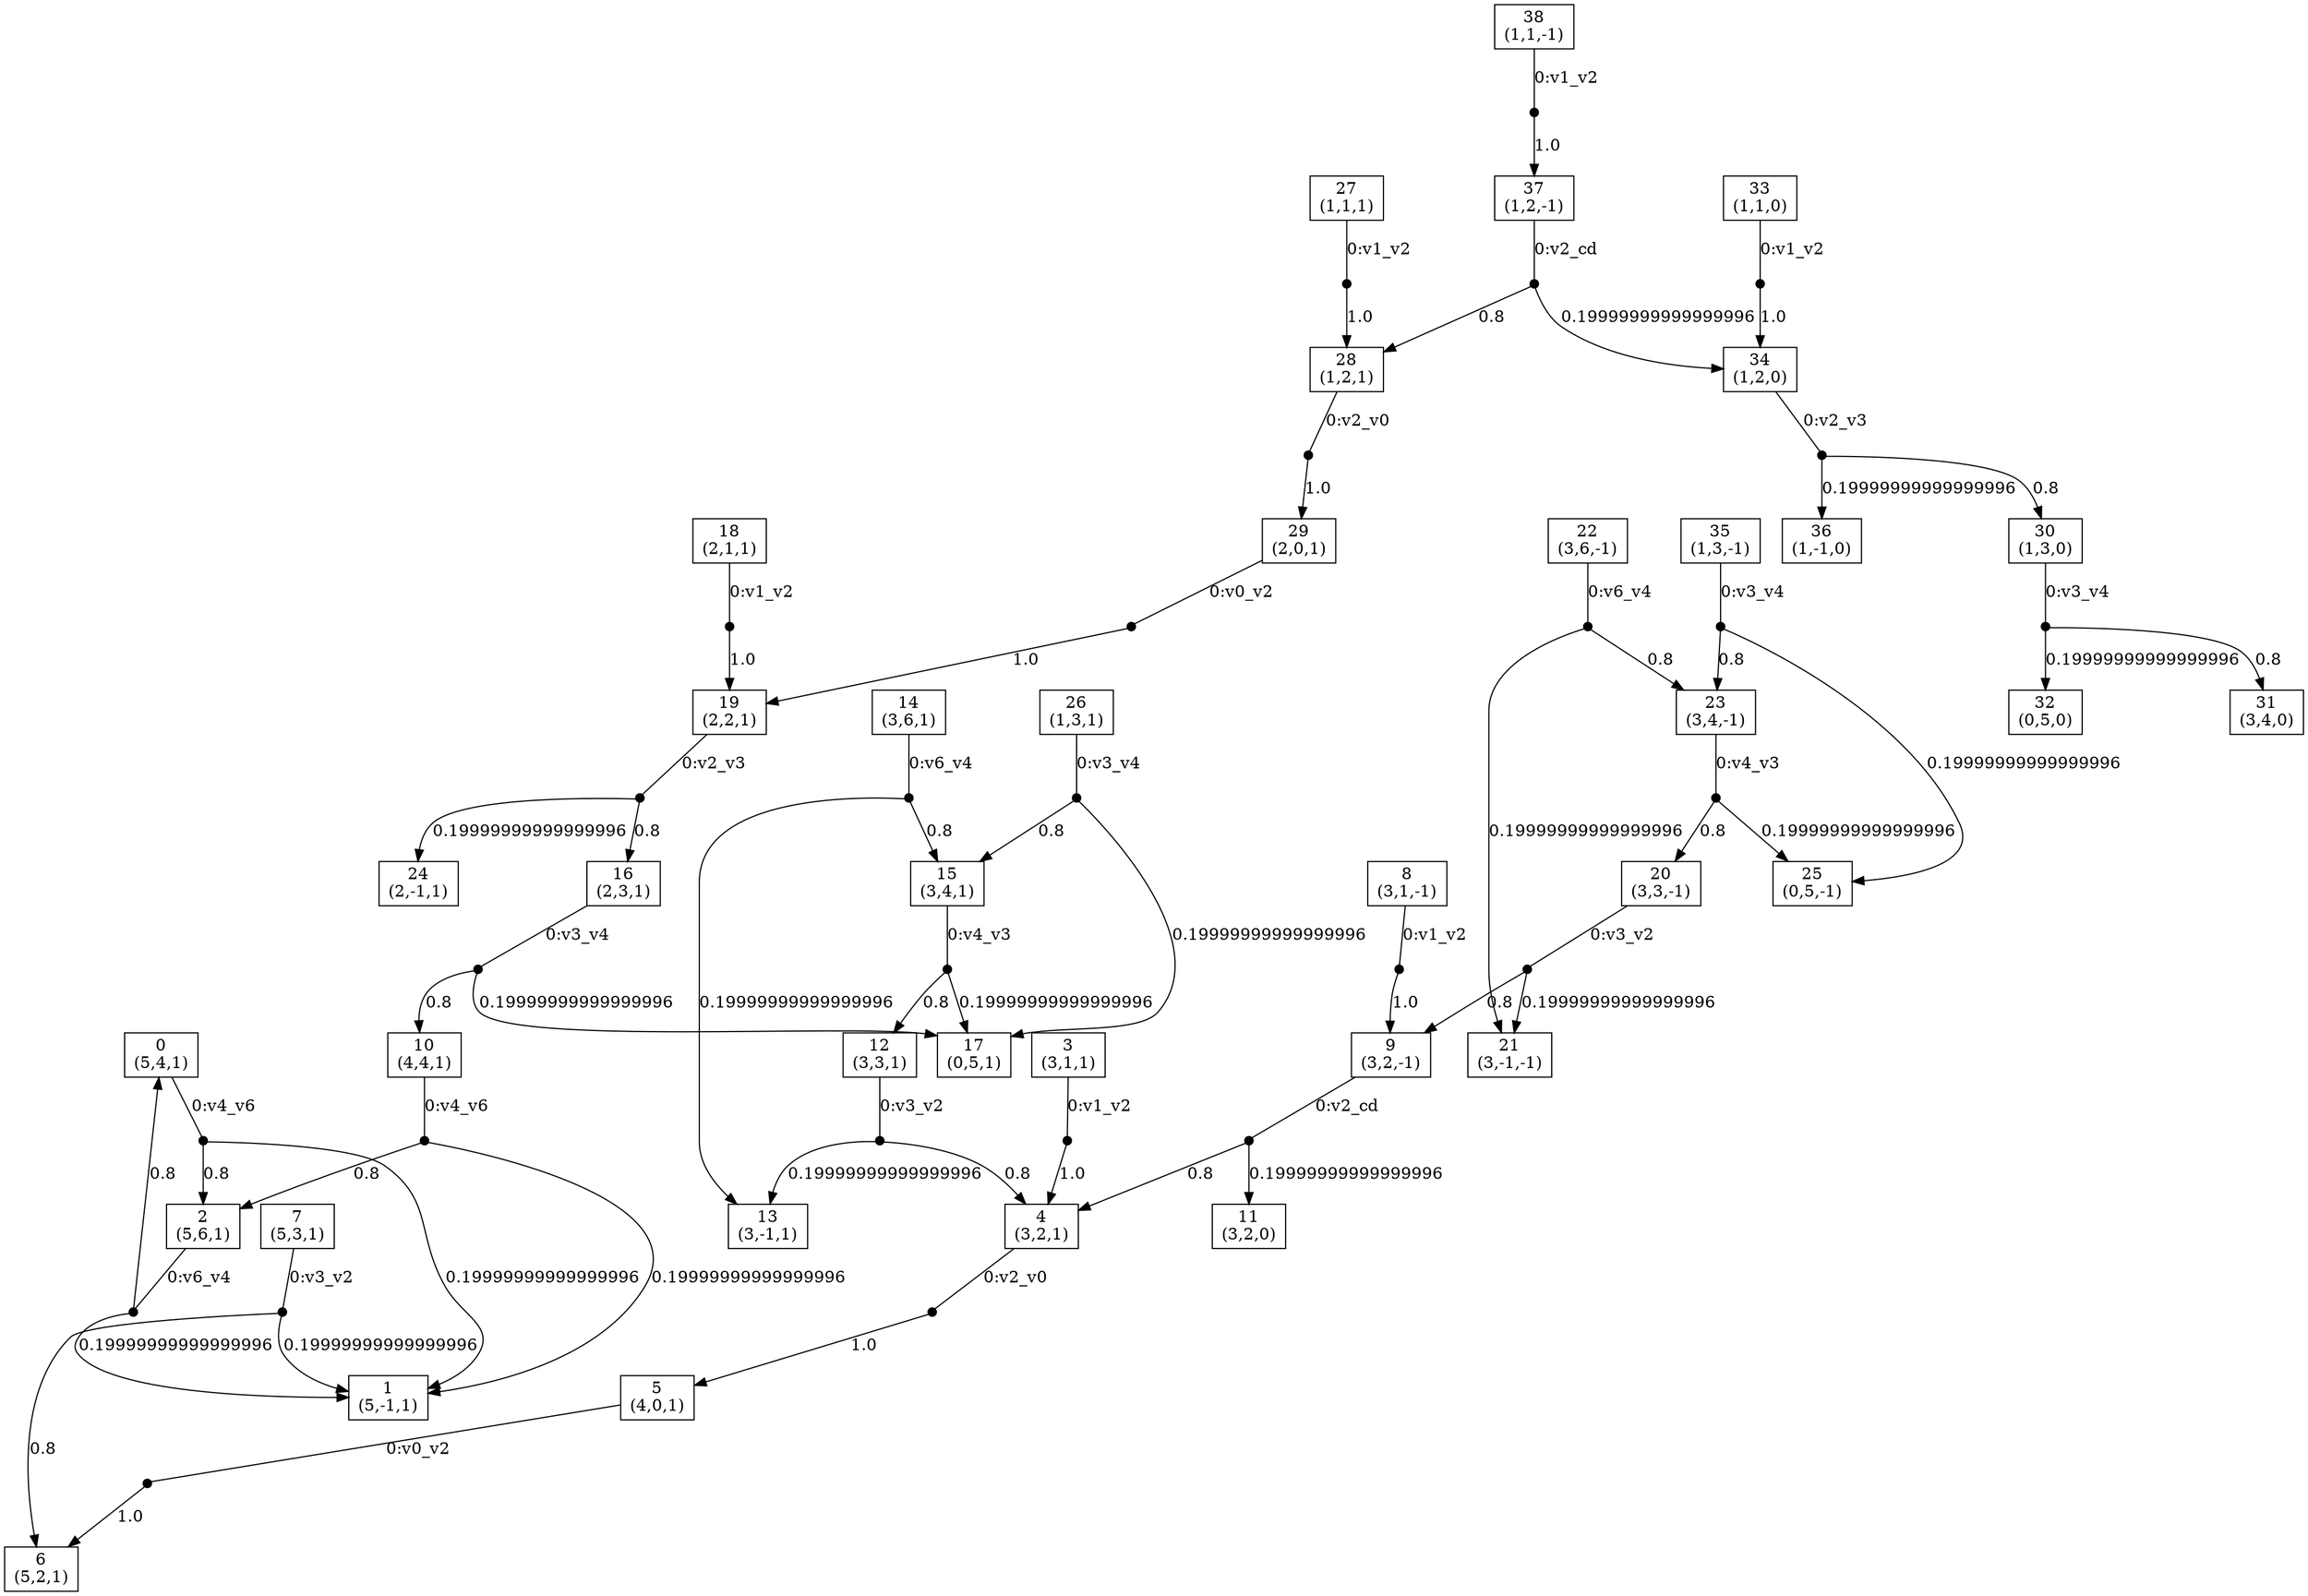 digraph MDP {
node [label="",shape="box"];
0 [label="0\n(5,4,1)"];
0 -> n0_0 [label="0:v4_v6",arrowhead="none"];
n0_0 [ shape=point,width=0.1,height=0.1,label="" ];
n0_0 -> 1 [label="0.19999999999999996"];
n0_0 -> 2 [label="0.8"];
1 [label="1\n(5,-1,1)"];
2 [label="2\n(5,6,1)"];
2 -> n2_0 [label="0:v6_v4",arrowhead="none"];
n2_0 [ shape=point,width=0.1,height=0.1,label="" ];
n2_0 -> 0 [label="0.8"];
n2_0 -> 1 [label="0.19999999999999996"];
3 [label="3\n(3,1,1)"];
3 -> n3_0 [label="0:v1_v2",arrowhead="none"];
n3_0 [ shape=point,width=0.1,height=0.1,label="" ];
n3_0 -> 4 [label="1.0"];
4 [label="4\n(3,2,1)"];
4 -> n4_0 [label="0:v2_v0",arrowhead="none"];
n4_0 [ shape=point,width=0.1,height=0.1,label="" ];
n4_0 -> 5 [label="1.0"];
5 [label="5\n(4,0,1)"];
5 -> n5_0 [label="0:v0_v2",arrowhead="none"];
n5_0 [ shape=point,width=0.1,height=0.1,label="" ];
n5_0 -> 6 [label="1.0"];
6 [label="6\n(5,2,1)"];
7 [label="7\n(5,3,1)"];
7 -> n7_0 [label="0:v3_v2",arrowhead="none"];
n7_0 [ shape=point,width=0.1,height=0.1,label="" ];
n7_0 -> 1 [label="0.19999999999999996"];
n7_0 -> 6 [label="0.8"];
8 [label="8\n(3,1,-1)"];
8 -> n8_0 [label="0:v1_v2",arrowhead="none"];
n8_0 [ shape=point,width=0.1,height=0.1,label="" ];
n8_0 -> 9 [label="1.0"];
9 [label="9\n(3,2,-1)"];
9 -> n9_0 [label="0:v2_cd",arrowhead="none"];
n9_0 [ shape=point,width=0.1,height=0.1,label="" ];
n9_0 -> 4 [label="0.8"];
n9_0 -> 11 [label="0.19999999999999996"];
10 [label="10\n(4,4,1)"];
10 -> n10_0 [label="0:v4_v6",arrowhead="none"];
n10_0 [ shape=point,width=0.1,height=0.1,label="" ];
n10_0 -> 1 [label="0.19999999999999996"];
n10_0 -> 2 [label="0.8"];
11 [label="11\n(3,2,0)"];
12 [label="12\n(3,3,1)"];
12 -> n12_0 [label="0:v3_v2",arrowhead="none"];
n12_0 [ shape=point,width=0.1,height=0.1,label="" ];
n12_0 -> 4 [label="0.8"];
n12_0 -> 13 [label="0.19999999999999996"];
13 [label="13\n(3,-1,1)"];
14 [label="14\n(3,6,1)"];
14 -> n14_0 [label="0:v6_v4",arrowhead="none"];
n14_0 [ shape=point,width=0.1,height=0.1,label="" ];
n14_0 -> 13 [label="0.19999999999999996"];
n14_0 -> 15 [label="0.8"];
15 [label="15\n(3,4,1)"];
15 -> n15_0 [label="0:v4_v3",arrowhead="none"];
n15_0 [ shape=point,width=0.1,height=0.1,label="" ];
n15_0 -> 17 [label="0.19999999999999996"];
n15_0 -> 12 [label="0.8"];
16 [label="16\n(2,3,1)"];
16 -> n16_0 [label="0:v3_v4",arrowhead="none"];
n16_0 [ shape=point,width=0.1,height=0.1,label="" ];
n16_0 -> 17 [label="0.19999999999999996"];
n16_0 -> 10 [label="0.8"];
17 [label="17\n(0,5,1)"];
18 [label="18\n(2,1,1)"];
18 -> n18_0 [label="0:v1_v2",arrowhead="none"];
n18_0 [ shape=point,width=0.1,height=0.1,label="" ];
n18_0 -> 19 [label="1.0"];
19 [label="19\n(2,2,1)"];
19 -> n19_0 [label="0:v2_v3",arrowhead="none"];
n19_0 [ shape=point,width=0.1,height=0.1,label="" ];
n19_0 -> 16 [label="0.8"];
n19_0 -> 24 [label="0.19999999999999996"];
20 [label="20\n(3,3,-1)"];
20 -> n20_0 [label="0:v3_v2",arrowhead="none"];
n20_0 [ shape=point,width=0.1,height=0.1,label="" ];
n20_0 -> 21 [label="0.19999999999999996"];
n20_0 -> 9 [label="0.8"];
21 [label="21\n(3,-1,-1)"];
22 [label="22\n(3,6,-1)"];
22 -> n22_0 [label="0:v6_v4",arrowhead="none"];
n22_0 [ shape=point,width=0.1,height=0.1,label="" ];
n22_0 -> 21 [label="0.19999999999999996"];
n22_0 -> 23 [label="0.8"];
23 [label="23\n(3,4,-1)"];
23 -> n23_0 [label="0:v4_v3",arrowhead="none"];
n23_0 [ shape=point,width=0.1,height=0.1,label="" ];
n23_0 -> 20 [label="0.8"];
n23_0 -> 25 [label="0.19999999999999996"];
24 [label="24\n(2,-1,1)"];
25 [label="25\n(0,5,-1)"];
26 [label="26\n(1,3,1)"];
26 -> n26_0 [label="0:v3_v4",arrowhead="none"];
n26_0 [ shape=point,width=0.1,height=0.1,label="" ];
n26_0 -> 17 [label="0.19999999999999996"];
n26_0 -> 15 [label="0.8"];
27 [label="27\n(1,1,1)"];
27 -> n27_0 [label="0:v1_v2",arrowhead="none"];
n27_0 [ shape=point,width=0.1,height=0.1,label="" ];
n27_0 -> 28 [label="1.0"];
28 [label="28\n(1,2,1)"];
28 -> n28_0 [label="0:v2_v0",arrowhead="none"];
n28_0 [ shape=point,width=0.1,height=0.1,label="" ];
n28_0 -> 29 [label="1.0"];
29 [label="29\n(2,0,1)"];
29 -> n29_0 [label="0:v0_v2",arrowhead="none"];
n29_0 [ shape=point,width=0.1,height=0.1,label="" ];
n29_0 -> 19 [label="1.0"];
30 [label="30\n(1,3,0)"];
30 -> n30_0 [label="0:v3_v4",arrowhead="none"];
n30_0 [ shape=point,width=0.1,height=0.1,label="" ];
n30_0 -> 32 [label="0.19999999999999996"];
n30_0 -> 31 [label="0.8"];
31 [label="31\n(3,4,0)"];
32 [label="32\n(0,5,0)"];
33 [label="33\n(1,1,0)"];
33 -> n33_0 [label="0:v1_v2",arrowhead="none"];
n33_0 [ shape=point,width=0.1,height=0.1,label="" ];
n33_0 -> 34 [label="1.0"];
34 [label="34\n(1,2,0)"];
34 -> n34_0 [label="0:v2_v3",arrowhead="none"];
n34_0 [ shape=point,width=0.1,height=0.1,label="" ];
n34_0 -> 36 [label="0.19999999999999996"];
n34_0 -> 30 [label="0.8"];
35 [label="35\n(1,3,-1)"];
35 -> n35_0 [label="0:v3_v4",arrowhead="none"];
n35_0 [ shape=point,width=0.1,height=0.1,label="" ];
n35_0 -> 23 [label="0.8"];
n35_0 -> 25 [label="0.19999999999999996"];
36 [label="36\n(1,-1,0)"];
37 [label="37\n(1,2,-1)"];
37 -> n37_0 [label="0:v2_cd",arrowhead="none"];
n37_0 [ shape=point,width=0.1,height=0.1,label="" ];
n37_0 -> 34 [label="0.19999999999999996"];
n37_0 -> 28 [label="0.8"];
38 [label="38\n(1,1,-1)"];
38 -> n38_0 [label="0:v1_v2",arrowhead="none"];
n38_0 [ shape=point,width=0.1,height=0.1,label="" ];
n38_0 -> 37 [label="1.0"];
}
